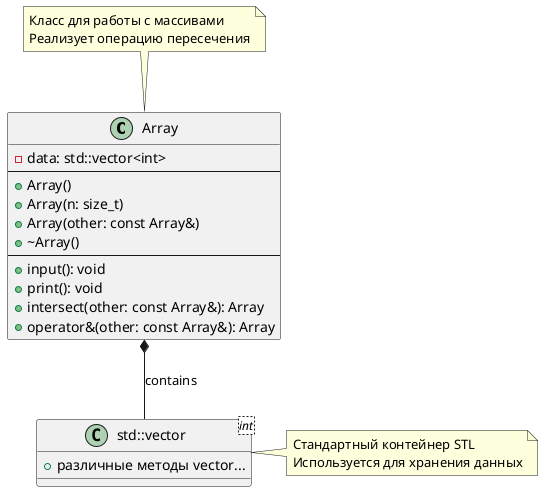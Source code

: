 @startuml
' Класс Array
class Array {
  - data: std::vector<int>
  --
  + Array()
  + Array(n: size_t)
  + Array(other: const Array&)
  + ~Array()
  --
  + input(): void
  + print(): void
  + intersect(other: const Array&): Array
  + operator&(other: const Array&): Array
}

' Вектор из STL (стандартная библиотека)
class "std::vector<int>" as Vector {
  + различные методы vector...
}

' Связь композиции (Array содержит Vector)
Array *-- Vector : contains

' Примечания
note top of Array
  Класс для работы с массивами
  Реализует операцию пересечения
end note

note right of Vector
  Стандартный контейнер STL
  Используется для хранения данных
end note

@enduml